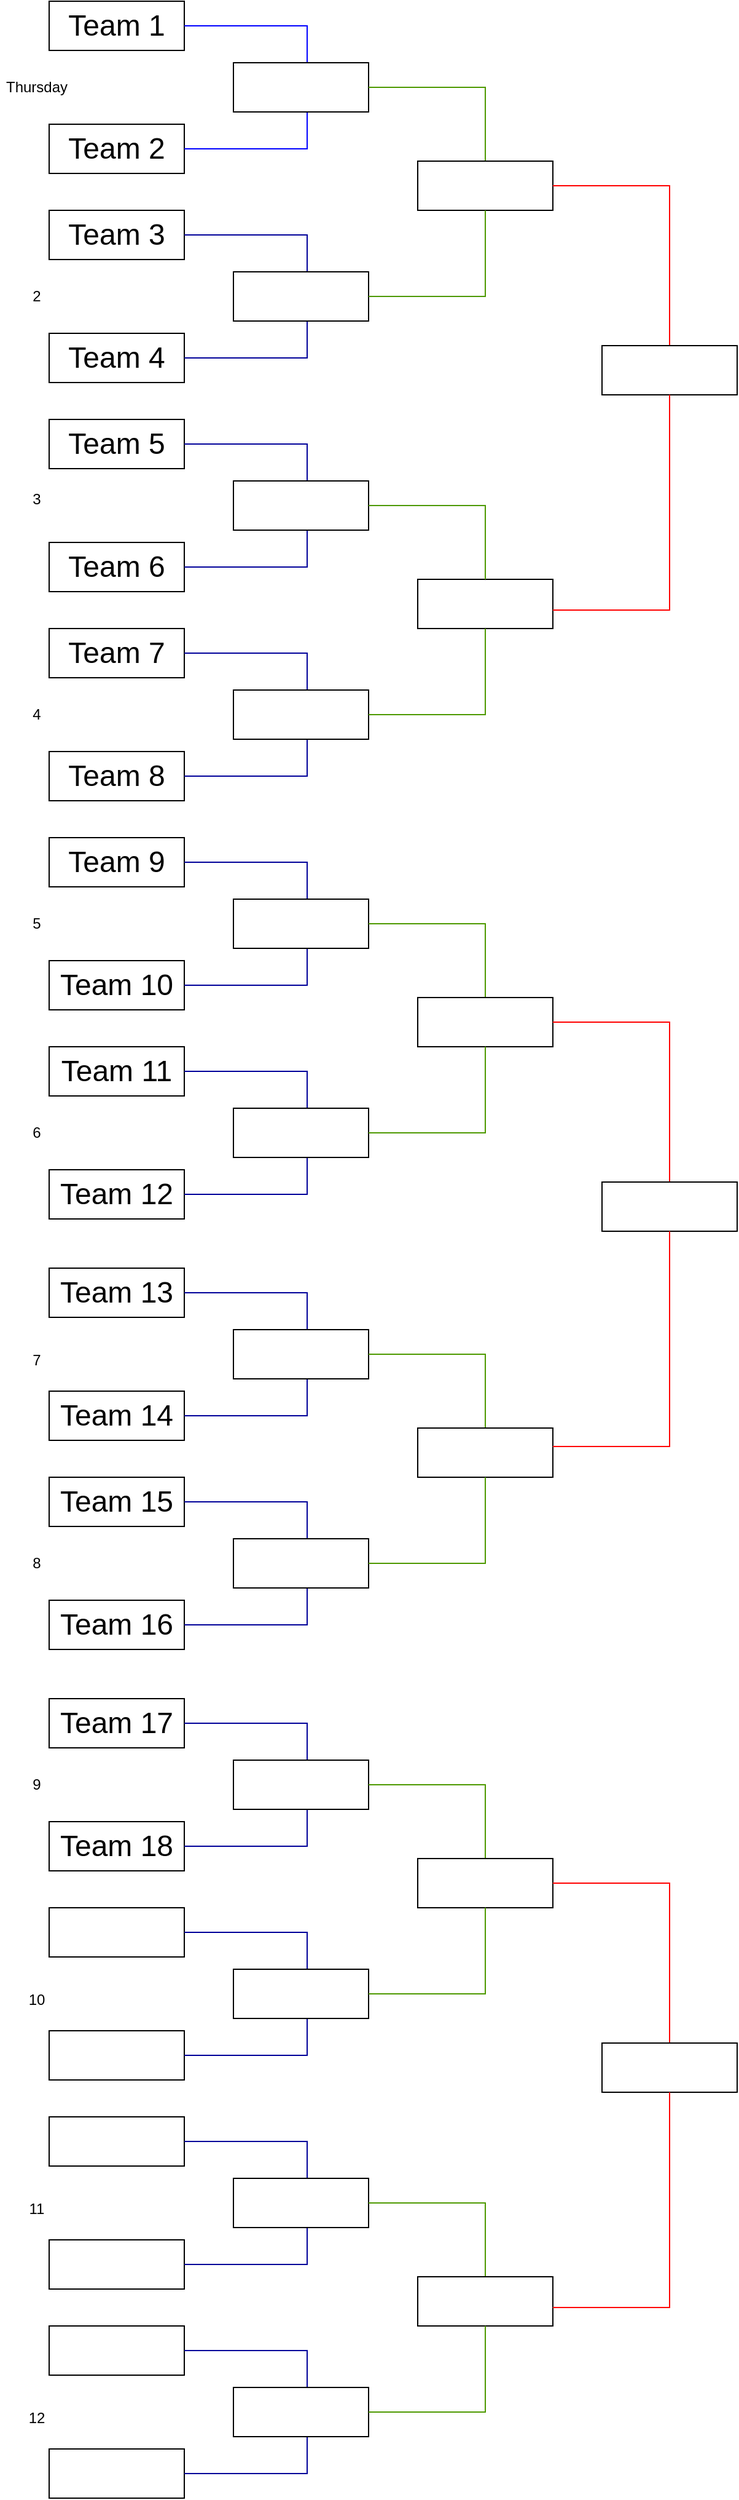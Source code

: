<mxfile version="26.0.14">
  <diagram name="Page-1" id="8wgxy9TzFDl7dWRC7cgr">
    <mxGraphModel dx="2560" dy="1858" grid="1" gridSize="10" guides="1" tooltips="1" connect="1" arrows="1" fold="1" page="1" pageScale="1" pageWidth="850" pageHeight="1100" math="0" shadow="0">
      <root>
        <mxCell id="0" />
        <mxCell id="1" parent="0" />
        <mxCell id="CkMFdOmKAKPlQsbWJ-E4-1" value="&lt;span style=&quot;font-size: 24px;&quot;&gt;Team 5&lt;/span&gt;" style="rounded=0;whiteSpace=wrap;html=1;" parent="1" vertex="1">
          <mxGeometry x="-260" y="-100" width="110" height="40" as="geometry" />
        </mxCell>
        <mxCell id="CkMFdOmKAKPlQsbWJ-E4-3" value="&lt;span style=&quot;font-size: 24px;&quot;&gt;Team 6&lt;/span&gt;" style="rounded=0;whiteSpace=wrap;html=1;" parent="1" vertex="1">
          <mxGeometry x="-260" width="110" height="40" as="geometry" />
        </mxCell>
        <mxCell id="CkMFdOmKAKPlQsbWJ-E4-8" value="" style="endArrow=none;html=1;rounded=0;strokeColor=light-dark(#000099,#FFFFFF);" parent="1" edge="1">
          <mxGeometry width="50" height="50" relative="1" as="geometry">
            <mxPoint x="-150" y="-80" as="sourcePoint" />
            <mxPoint x="-50" y="-40" as="targetPoint" />
            <Array as="points">
              <mxPoint x="-50" y="-80" />
            </Array>
          </mxGeometry>
        </mxCell>
        <mxCell id="CkMFdOmKAKPlQsbWJ-E4-9" value="" style="endArrow=none;html=1;rounded=0;strokeColor=light-dark(#000099,#FFFFFF);" parent="1" edge="1">
          <mxGeometry width="50" height="50" relative="1" as="geometry">
            <mxPoint x="-150" y="20" as="sourcePoint" />
            <mxPoint x="-50" y="-10" as="targetPoint" />
            <Array as="points">
              <mxPoint x="-50" y="20" />
            </Array>
          </mxGeometry>
        </mxCell>
        <mxCell id="CkMFdOmKAKPlQsbWJ-E4-10" value="" style="rounded=0;whiteSpace=wrap;html=1;" parent="1" vertex="1">
          <mxGeometry x="-110" y="-50" width="110" height="40" as="geometry" />
        </mxCell>
        <mxCell id="CkMFdOmKAKPlQsbWJ-E4-11" value="&lt;span style=&quot;font-size: 24px;&quot;&gt;Team 7&lt;/span&gt;" style="rounded=0;whiteSpace=wrap;html=1;" parent="1" vertex="1">
          <mxGeometry x="-260" y="70" width="110" height="40" as="geometry" />
        </mxCell>
        <mxCell id="CkMFdOmKAKPlQsbWJ-E4-12" value="&lt;span style=&quot;font-size: 24px;&quot;&gt;Team 8&lt;/span&gt;" style="rounded=0;whiteSpace=wrap;html=1;" parent="1" vertex="1">
          <mxGeometry x="-260" y="170" width="110" height="40" as="geometry" />
        </mxCell>
        <mxCell id="CkMFdOmKAKPlQsbWJ-E4-13" value="" style="endArrow=none;html=1;rounded=0;strokeColor=light-dark(#000099,#FFFFFF);" parent="1" edge="1">
          <mxGeometry width="50" height="50" relative="1" as="geometry">
            <mxPoint x="-150" y="90" as="sourcePoint" />
            <mxPoint x="-50" y="130" as="targetPoint" />
            <Array as="points">
              <mxPoint x="-50" y="90" />
            </Array>
          </mxGeometry>
        </mxCell>
        <mxCell id="CkMFdOmKAKPlQsbWJ-E4-14" value="" style="endArrow=none;html=1;rounded=0;strokeColor=light-dark(#000099,#FFFFFF);" parent="1" edge="1">
          <mxGeometry width="50" height="50" relative="1" as="geometry">
            <mxPoint x="-150" y="190" as="sourcePoint" />
            <mxPoint x="-50" y="160" as="targetPoint" />
            <Array as="points">
              <mxPoint x="-50" y="190" />
            </Array>
          </mxGeometry>
        </mxCell>
        <mxCell id="CkMFdOmKAKPlQsbWJ-E4-15" value="" style="rounded=0;whiteSpace=wrap;html=1;" parent="1" vertex="1">
          <mxGeometry x="-110" y="120" width="110" height="40" as="geometry" />
        </mxCell>
        <mxCell id="CkMFdOmKAKPlQsbWJ-E4-16" value="&lt;span style=&quot;font-size: 24px;&quot;&gt;Team 9&lt;/span&gt;" style="rounded=0;whiteSpace=wrap;html=1;" parent="1" vertex="1">
          <mxGeometry x="-260" y="240" width="110" height="40" as="geometry" />
        </mxCell>
        <mxCell id="CkMFdOmKAKPlQsbWJ-E4-17" value="&lt;span style=&quot;font-size: 24px;&quot;&gt;Team 10&lt;/span&gt;" style="rounded=0;whiteSpace=wrap;html=1;" parent="1" vertex="1">
          <mxGeometry x="-260" y="340" width="110" height="40" as="geometry" />
        </mxCell>
        <mxCell id="CkMFdOmKAKPlQsbWJ-E4-18" value="" style="endArrow=none;html=1;rounded=0;strokeColor=light-dark(#000099,#FFFFFF);" parent="1" edge="1">
          <mxGeometry width="50" height="50" relative="1" as="geometry">
            <mxPoint x="-150" y="260" as="sourcePoint" />
            <mxPoint x="-50" y="300" as="targetPoint" />
            <Array as="points">
              <mxPoint x="-50" y="260" />
            </Array>
          </mxGeometry>
        </mxCell>
        <mxCell id="CkMFdOmKAKPlQsbWJ-E4-19" value="" style="endArrow=none;html=1;rounded=0;strokeColor=light-dark(#000099,#FFFFFF);" parent="1" edge="1">
          <mxGeometry width="50" height="50" relative="1" as="geometry">
            <mxPoint x="-150" y="360" as="sourcePoint" />
            <mxPoint x="-50" y="330" as="targetPoint" />
            <Array as="points">
              <mxPoint x="-50" y="360" />
            </Array>
          </mxGeometry>
        </mxCell>
        <mxCell id="CkMFdOmKAKPlQsbWJ-E4-20" value="" style="rounded=0;whiteSpace=wrap;html=1;" parent="1" vertex="1">
          <mxGeometry x="-110" y="290" width="110" height="40" as="geometry" />
        </mxCell>
        <mxCell id="CkMFdOmKAKPlQsbWJ-E4-21" value="&lt;span style=&quot;font-size: 24px;&quot;&gt;Team 11&lt;/span&gt;" style="rounded=0;whiteSpace=wrap;html=1;" parent="1" vertex="1">
          <mxGeometry x="-260" y="410" width="110" height="40" as="geometry" />
        </mxCell>
        <mxCell id="CkMFdOmKAKPlQsbWJ-E4-22" value="&lt;span style=&quot;font-size: 24px;&quot;&gt;Team 12&lt;/span&gt;" style="rounded=0;whiteSpace=wrap;html=1;" parent="1" vertex="1">
          <mxGeometry x="-260" y="510" width="110" height="40" as="geometry" />
        </mxCell>
        <mxCell id="CkMFdOmKAKPlQsbWJ-E4-23" value="" style="endArrow=none;html=1;rounded=0;strokeColor=light-dark(#000099,#FFFFFF);" parent="1" edge="1">
          <mxGeometry width="50" height="50" relative="1" as="geometry">
            <mxPoint x="-150" y="430" as="sourcePoint" />
            <mxPoint x="-50" y="470" as="targetPoint" />
            <Array as="points">
              <mxPoint x="-50" y="430" />
            </Array>
          </mxGeometry>
        </mxCell>
        <mxCell id="CkMFdOmKAKPlQsbWJ-E4-24" value="" style="endArrow=none;html=1;rounded=0;strokeColor=light-dark(#000099,#FFFFFF);" parent="1" edge="1">
          <mxGeometry width="50" height="50" relative="1" as="geometry">
            <mxPoint x="-150" y="530" as="sourcePoint" />
            <mxPoint x="-50" y="500" as="targetPoint" />
            <Array as="points">
              <mxPoint x="-50" y="530" />
            </Array>
          </mxGeometry>
        </mxCell>
        <mxCell id="CkMFdOmKAKPlQsbWJ-E4-25" value="" style="rounded=0;whiteSpace=wrap;html=1;" parent="1" vertex="1">
          <mxGeometry x="-110" y="460" width="110" height="40" as="geometry" />
        </mxCell>
        <mxCell id="CkMFdOmKAKPlQsbWJ-E4-26" value="&lt;span style=&quot;font-size: 24px;&quot;&gt;Team 13&lt;/span&gt;" style="rounded=0;whiteSpace=wrap;html=1;" parent="1" vertex="1">
          <mxGeometry x="-260" y="590" width="110" height="40" as="geometry" />
        </mxCell>
        <mxCell id="CkMFdOmKAKPlQsbWJ-E4-27" value="&lt;span style=&quot;font-size: 24px;&quot;&gt;Team 14&lt;/span&gt;" style="rounded=0;whiteSpace=wrap;html=1;" parent="1" vertex="1">
          <mxGeometry x="-260" y="690" width="110" height="40" as="geometry" />
        </mxCell>
        <mxCell id="CkMFdOmKAKPlQsbWJ-E4-28" value="" style="endArrow=none;html=1;rounded=0;strokeColor=light-dark(#000099,#FFFFFF);" parent="1" edge="1">
          <mxGeometry width="50" height="50" relative="1" as="geometry">
            <mxPoint x="-150" y="610" as="sourcePoint" />
            <mxPoint x="-50" y="650" as="targetPoint" />
            <Array as="points">
              <mxPoint x="-50" y="610" />
            </Array>
          </mxGeometry>
        </mxCell>
        <mxCell id="CkMFdOmKAKPlQsbWJ-E4-29" value="" style="endArrow=none;html=1;rounded=0;strokeColor=light-dark(#000099,#FFFFFF);" parent="1" edge="1">
          <mxGeometry width="50" height="50" relative="1" as="geometry">
            <mxPoint x="-150" y="710" as="sourcePoint" />
            <mxPoint x="-50" y="680" as="targetPoint" />
            <Array as="points">
              <mxPoint x="-50" y="710" />
            </Array>
          </mxGeometry>
        </mxCell>
        <mxCell id="CkMFdOmKAKPlQsbWJ-E4-30" value="" style="rounded=0;whiteSpace=wrap;html=1;" parent="1" vertex="1">
          <mxGeometry x="-110" y="640" width="110" height="40" as="geometry" />
        </mxCell>
        <mxCell id="CkMFdOmKAKPlQsbWJ-E4-36" value="&lt;span style=&quot;font-size: 24px;&quot;&gt;Team 15&lt;/span&gt;" style="rounded=0;whiteSpace=wrap;html=1;" parent="1" vertex="1">
          <mxGeometry x="-260" y="760" width="110" height="40" as="geometry" />
        </mxCell>
        <mxCell id="CkMFdOmKAKPlQsbWJ-E4-37" value="&lt;span style=&quot;font-size: 24px;&quot;&gt;Team 16&lt;/span&gt;" style="rounded=0;whiteSpace=wrap;html=1;" parent="1" vertex="1">
          <mxGeometry x="-260" y="860" width="110" height="40" as="geometry" />
        </mxCell>
        <mxCell id="CkMFdOmKAKPlQsbWJ-E4-38" value="" style="endArrow=none;html=1;rounded=0;strokeColor=light-dark(#000099,#FFFFFF);" parent="1" edge="1">
          <mxGeometry width="50" height="50" relative="1" as="geometry">
            <mxPoint x="-150" y="780" as="sourcePoint" />
            <mxPoint x="-50" y="820" as="targetPoint" />
            <Array as="points">
              <mxPoint x="-50" y="780" />
            </Array>
          </mxGeometry>
        </mxCell>
        <mxCell id="CkMFdOmKAKPlQsbWJ-E4-39" value="" style="endArrow=none;html=1;rounded=0;strokeColor=light-dark(#000099,#FFFFFF);" parent="1" edge="1">
          <mxGeometry width="50" height="50" relative="1" as="geometry">
            <mxPoint x="-150" y="880" as="sourcePoint" />
            <mxPoint x="-50" y="850" as="targetPoint" />
            <Array as="points">
              <mxPoint x="-50" y="880" />
            </Array>
          </mxGeometry>
        </mxCell>
        <mxCell id="CkMFdOmKAKPlQsbWJ-E4-40" value="" style="rounded=0;whiteSpace=wrap;html=1;" parent="1" vertex="1">
          <mxGeometry x="-110" y="810" width="110" height="40" as="geometry" />
        </mxCell>
        <mxCell id="CkMFdOmKAKPlQsbWJ-E4-41" value="&lt;span style=&quot;font-size: 24px;&quot;&gt;Team 17&lt;/span&gt;" style="rounded=0;whiteSpace=wrap;html=1;" parent="1" vertex="1">
          <mxGeometry x="-260" y="940" width="110" height="40" as="geometry" />
        </mxCell>
        <mxCell id="CkMFdOmKAKPlQsbWJ-E4-42" value="&lt;span style=&quot;font-size: 24px;&quot;&gt;Team 18&lt;/span&gt;" style="rounded=0;whiteSpace=wrap;html=1;" parent="1" vertex="1">
          <mxGeometry x="-260" y="1040" width="110" height="40" as="geometry" />
        </mxCell>
        <mxCell id="CkMFdOmKAKPlQsbWJ-E4-43" value="" style="endArrow=none;html=1;rounded=0;strokeColor=light-dark(#000099,#FFFFFF);" parent="1" edge="1">
          <mxGeometry width="50" height="50" relative="1" as="geometry">
            <mxPoint x="-150" y="960" as="sourcePoint" />
            <mxPoint x="-50" y="1000" as="targetPoint" />
            <Array as="points">
              <mxPoint x="-50" y="960" />
            </Array>
          </mxGeometry>
        </mxCell>
        <mxCell id="CkMFdOmKAKPlQsbWJ-E4-44" value="" style="endArrow=none;html=1;rounded=0;strokeColor=light-dark(#000099,#FFFFFF);" parent="1" edge="1">
          <mxGeometry width="50" height="50" relative="1" as="geometry">
            <mxPoint x="-150" y="1060" as="sourcePoint" />
            <mxPoint x="-50" y="1030" as="targetPoint" />
            <Array as="points">
              <mxPoint x="-50" y="1060" />
            </Array>
          </mxGeometry>
        </mxCell>
        <mxCell id="CkMFdOmKAKPlQsbWJ-E4-45" value="" style="rounded=0;whiteSpace=wrap;html=1;" parent="1" vertex="1">
          <mxGeometry x="-110" y="990" width="110" height="40" as="geometry" />
        </mxCell>
        <mxCell id="CkMFdOmKAKPlQsbWJ-E4-46" value="" style="rounded=0;whiteSpace=wrap;html=1;" parent="1" vertex="1">
          <mxGeometry x="-260" y="1110" width="110" height="40" as="geometry" />
        </mxCell>
        <mxCell id="CkMFdOmKAKPlQsbWJ-E4-47" value="" style="rounded=0;whiteSpace=wrap;html=1;" parent="1" vertex="1">
          <mxGeometry x="-260" y="1210" width="110" height="40" as="geometry" />
        </mxCell>
        <mxCell id="CkMFdOmKAKPlQsbWJ-E4-48" value="" style="endArrow=none;html=1;rounded=0;strokeColor=light-dark(#000099,#FFFFFF);" parent="1" edge="1">
          <mxGeometry width="50" height="50" relative="1" as="geometry">
            <mxPoint x="-150" y="1130" as="sourcePoint" />
            <mxPoint x="-50" y="1170" as="targetPoint" />
            <Array as="points">
              <mxPoint x="-50" y="1130" />
            </Array>
          </mxGeometry>
        </mxCell>
        <mxCell id="CkMFdOmKAKPlQsbWJ-E4-49" value="" style="endArrow=none;html=1;rounded=0;strokeColor=light-dark(#000099,#FFFFFF);" parent="1" edge="1">
          <mxGeometry width="50" height="50" relative="1" as="geometry">
            <mxPoint x="-150" y="1230" as="sourcePoint" />
            <mxPoint x="-50" y="1200" as="targetPoint" />
            <Array as="points">
              <mxPoint x="-50" y="1230" />
            </Array>
          </mxGeometry>
        </mxCell>
        <mxCell id="CkMFdOmKAKPlQsbWJ-E4-50" value="" style="rounded=0;whiteSpace=wrap;html=1;" parent="1" vertex="1">
          <mxGeometry x="-110" y="1160" width="110" height="40" as="geometry" />
        </mxCell>
        <mxCell id="CkMFdOmKAKPlQsbWJ-E4-51" value="" style="rounded=0;whiteSpace=wrap;html=1;" parent="1" vertex="1">
          <mxGeometry x="-260" y="1280" width="110" height="40" as="geometry" />
        </mxCell>
        <mxCell id="CkMFdOmKAKPlQsbWJ-E4-52" value="" style="rounded=0;whiteSpace=wrap;html=1;" parent="1" vertex="1">
          <mxGeometry x="-260" y="1380" width="110" height="40" as="geometry" />
        </mxCell>
        <mxCell id="CkMFdOmKAKPlQsbWJ-E4-53" value="" style="endArrow=none;html=1;rounded=0;strokeColor=light-dark(#000099,#FFFFFF);" parent="1" edge="1">
          <mxGeometry width="50" height="50" relative="1" as="geometry">
            <mxPoint x="-150" y="1300" as="sourcePoint" />
            <mxPoint x="-50" y="1340" as="targetPoint" />
            <Array as="points">
              <mxPoint x="-50" y="1300" />
            </Array>
          </mxGeometry>
        </mxCell>
        <mxCell id="CkMFdOmKAKPlQsbWJ-E4-54" value="" style="endArrow=none;html=1;rounded=0;strokeColor=light-dark(#000099,#FFFFFF);" parent="1" edge="1">
          <mxGeometry width="50" height="50" relative="1" as="geometry">
            <mxPoint x="-150" y="1400" as="sourcePoint" />
            <mxPoint x="-50" y="1370" as="targetPoint" />
            <Array as="points">
              <mxPoint x="-50" y="1400" />
            </Array>
          </mxGeometry>
        </mxCell>
        <mxCell id="CkMFdOmKAKPlQsbWJ-E4-55" value="" style="rounded=0;whiteSpace=wrap;html=1;" parent="1" vertex="1">
          <mxGeometry x="-110" y="1330" width="110" height="40" as="geometry" />
        </mxCell>
        <mxCell id="CkMFdOmKAKPlQsbWJ-E4-56" value="" style="rounded=0;whiteSpace=wrap;html=1;" parent="1" vertex="1">
          <mxGeometry x="-260" y="1450" width="110" height="40" as="geometry" />
        </mxCell>
        <mxCell id="CkMFdOmKAKPlQsbWJ-E4-57" value="" style="rounded=0;whiteSpace=wrap;html=1;" parent="1" vertex="1">
          <mxGeometry x="-260" y="1550" width="110" height="40" as="geometry" />
        </mxCell>
        <mxCell id="CkMFdOmKAKPlQsbWJ-E4-58" value="" style="endArrow=none;html=1;rounded=0;strokeColor=light-dark(#000099,#FFFFFF);" parent="1" edge="1">
          <mxGeometry width="50" height="50" relative="1" as="geometry">
            <mxPoint x="-150" y="1470" as="sourcePoint" />
            <mxPoint x="-50" y="1510" as="targetPoint" />
            <Array as="points">
              <mxPoint x="-50" y="1470" />
            </Array>
          </mxGeometry>
        </mxCell>
        <mxCell id="CkMFdOmKAKPlQsbWJ-E4-59" value="" style="endArrow=none;html=1;rounded=0;strokeColor=light-dark(#000099,#FFFFFF);" parent="1" edge="1">
          <mxGeometry width="50" height="50" relative="1" as="geometry">
            <mxPoint x="-150" y="1570" as="sourcePoint" />
            <mxPoint x="-50" y="1540" as="targetPoint" />
            <Array as="points">
              <mxPoint x="-50" y="1570" />
            </Array>
          </mxGeometry>
        </mxCell>
        <mxCell id="CkMFdOmKAKPlQsbWJ-E4-60" value="" style="rounded=0;whiteSpace=wrap;html=1;" parent="1" vertex="1">
          <mxGeometry x="-110" y="1500" width="110" height="40" as="geometry" />
        </mxCell>
        <mxCell id="CkMFdOmKAKPlQsbWJ-E4-61" value="&lt;span style=&quot;font-size: 24px;&quot;&gt;Team 3&lt;/span&gt;" style="rounded=0;whiteSpace=wrap;html=1;" parent="1" vertex="1">
          <mxGeometry x="-260" y="-270" width="110" height="40" as="geometry" />
        </mxCell>
        <mxCell id="CkMFdOmKAKPlQsbWJ-E4-62" value="&lt;span style=&quot;font-size: 24px;&quot;&gt;Team 4&lt;/span&gt;" style="rounded=0;whiteSpace=wrap;html=1;" parent="1" vertex="1">
          <mxGeometry x="-260" y="-170" width="110" height="40" as="geometry" />
        </mxCell>
        <mxCell id="CkMFdOmKAKPlQsbWJ-E4-63" value="" style="endArrow=none;html=1;rounded=0;strokeColor=light-dark(#000099,#FFFFFF);" parent="1" edge="1">
          <mxGeometry width="50" height="50" relative="1" as="geometry">
            <mxPoint x="-150" y="-250" as="sourcePoint" />
            <mxPoint x="-50" y="-210" as="targetPoint" />
            <Array as="points">
              <mxPoint x="-50" y="-250" />
            </Array>
          </mxGeometry>
        </mxCell>
        <mxCell id="CkMFdOmKAKPlQsbWJ-E4-64" value="" style="endArrow=none;html=1;rounded=0;strokeColor=light-dark(#000099,#FFFFFF);" parent="1" edge="1">
          <mxGeometry width="50" height="50" relative="1" as="geometry">
            <mxPoint x="-150" y="-150" as="sourcePoint" />
            <mxPoint x="-50" y="-180" as="targetPoint" />
            <Array as="points">
              <mxPoint x="-50" y="-150" />
            </Array>
          </mxGeometry>
        </mxCell>
        <mxCell id="CkMFdOmKAKPlQsbWJ-E4-65" value="" style="rounded=0;whiteSpace=wrap;html=1;" parent="1" vertex="1">
          <mxGeometry x="-110" y="-220" width="110" height="40" as="geometry" />
        </mxCell>
        <mxCell id="CkMFdOmKAKPlQsbWJ-E4-66" value="&lt;font style=&quot;font-size: 24px;&quot;&gt;Team 1&lt;/font&gt;" style="rounded=0;whiteSpace=wrap;html=1;" parent="1" vertex="1">
          <mxGeometry x="-260" y="-440" width="110" height="40" as="geometry" />
        </mxCell>
        <mxCell id="CkMFdOmKAKPlQsbWJ-E4-67" value="&lt;span style=&quot;font-size: 24px;&quot;&gt;Team 2&lt;/span&gt;" style="rounded=0;whiteSpace=wrap;html=1;" parent="1" vertex="1">
          <mxGeometry x="-260" y="-340" width="110" height="40" as="geometry" />
        </mxCell>
        <mxCell id="CkMFdOmKAKPlQsbWJ-E4-68" value="" style="endArrow=none;html=1;rounded=0;strokeColor=light-dark(#0000FF,#FFFFFF);" parent="1" edge="1">
          <mxGeometry width="50" height="50" relative="1" as="geometry">
            <mxPoint x="-150" y="-420" as="sourcePoint" />
            <mxPoint x="-50" y="-380" as="targetPoint" />
            <Array as="points">
              <mxPoint x="-50" y="-420" />
            </Array>
          </mxGeometry>
        </mxCell>
        <mxCell id="CkMFdOmKAKPlQsbWJ-E4-69" value="" style="endArrow=none;html=1;rounded=0;strokeColor=light-dark(#0000FF,#FFFFFF);" parent="1" edge="1">
          <mxGeometry width="50" height="50" relative="1" as="geometry">
            <mxPoint x="-150" y="-320" as="sourcePoint" />
            <mxPoint x="-50" y="-350" as="targetPoint" />
            <Array as="points">
              <mxPoint x="-50" y="-320" />
            </Array>
          </mxGeometry>
        </mxCell>
        <mxCell id="CkMFdOmKAKPlQsbWJ-E4-70" value="" style="rounded=0;whiteSpace=wrap;html=1;" parent="1" vertex="1">
          <mxGeometry x="-110" y="-390" width="110" height="40" as="geometry" />
        </mxCell>
        <mxCell id="CkMFdOmKAKPlQsbWJ-E4-131" value="" style="endArrow=none;html=1;rounded=0;entryX=0.5;entryY=0;entryDx=0;entryDy=0;strokeColor=light-dark(#4D9900,#FFFFFF);" parent="1" target="CkMFdOmKAKPlQsbWJ-E4-133" edge="1">
          <mxGeometry width="50" height="50" relative="1" as="geometry">
            <mxPoint y="-370" as="sourcePoint" />
            <mxPoint x="99" y="-305" as="targetPoint" />
            <Array as="points">
              <mxPoint x="95" y="-370" />
            </Array>
          </mxGeometry>
        </mxCell>
        <mxCell id="CkMFdOmKAKPlQsbWJ-E4-133" value="" style="rounded=0;whiteSpace=wrap;html=1;" parent="1" vertex="1">
          <mxGeometry x="40" y="-310" width="110" height="40" as="geometry" />
        </mxCell>
        <mxCell id="CkMFdOmKAKPlQsbWJ-E4-134" value="" style="endArrow=none;html=1;rounded=0;strokeColor=light-dark(#4D9900,#FFFFFF);" parent="1" target="CkMFdOmKAKPlQsbWJ-E4-133" edge="1">
          <mxGeometry width="50" height="50" relative="1" as="geometry">
            <mxPoint y="-200" as="sourcePoint" />
            <mxPoint x="95" y="-140" as="targetPoint" />
            <Array as="points">
              <mxPoint x="95" y="-200" />
            </Array>
          </mxGeometry>
        </mxCell>
        <mxCell id="CkMFdOmKAKPlQsbWJ-E4-136" value="" style="rounded=0;whiteSpace=wrap;html=1;" parent="1" vertex="1">
          <mxGeometry x="40" y="30" width="110" height="40" as="geometry" />
        </mxCell>
        <mxCell id="CkMFdOmKAKPlQsbWJ-E4-137" value="" style="endArrow=none;html=1;rounded=0;entryX=0.5;entryY=0;entryDx=0;entryDy=0;strokeColor=light-dark(#4D9900,#FFFFFF);" parent="1" edge="1">
          <mxGeometry width="50" height="50" relative="1" as="geometry">
            <mxPoint y="-30" as="sourcePoint" />
            <mxPoint x="95" y="30" as="targetPoint" />
            <Array as="points">
              <mxPoint x="95" y="-30" />
            </Array>
          </mxGeometry>
        </mxCell>
        <mxCell id="CkMFdOmKAKPlQsbWJ-E4-138" value="" style="endArrow=none;html=1;rounded=0;strokeColor=light-dark(#4D9900,#FFFFFF);" parent="1" edge="1">
          <mxGeometry width="50" height="50" relative="1" as="geometry">
            <mxPoint y="140" as="sourcePoint" />
            <mxPoint x="95" y="70" as="targetPoint" />
            <Array as="points">
              <mxPoint x="95" y="140" />
            </Array>
          </mxGeometry>
        </mxCell>
        <mxCell id="CkMFdOmKAKPlQsbWJ-E4-139" value="" style="endArrow=none;html=1;rounded=0;entryX=0.5;entryY=0;entryDx=0;entryDy=0;strokeColor=light-dark(#4D9900,#FFFFFF);" parent="1" target="CkMFdOmKAKPlQsbWJ-E4-140" edge="1">
          <mxGeometry width="50" height="50" relative="1" as="geometry">
            <mxPoint y="310" as="sourcePoint" />
            <mxPoint x="99" y="375" as="targetPoint" />
            <Array as="points">
              <mxPoint x="95" y="310" />
            </Array>
          </mxGeometry>
        </mxCell>
        <mxCell id="CkMFdOmKAKPlQsbWJ-E4-140" value="" style="rounded=0;whiteSpace=wrap;html=1;" parent="1" vertex="1">
          <mxGeometry x="40" y="370" width="110" height="40" as="geometry" />
        </mxCell>
        <mxCell id="CkMFdOmKAKPlQsbWJ-E4-141" value="" style="endArrow=none;html=1;rounded=0;strokeColor=light-dark(#4D9900,#FFFFFF);" parent="1" target="CkMFdOmKAKPlQsbWJ-E4-140" edge="1">
          <mxGeometry width="50" height="50" relative="1" as="geometry">
            <mxPoint y="480" as="sourcePoint" />
            <mxPoint x="95" y="540" as="targetPoint" />
            <Array as="points">
              <mxPoint x="95" y="480" />
            </Array>
          </mxGeometry>
        </mxCell>
        <mxCell id="CkMFdOmKAKPlQsbWJ-E4-142" value="" style="endArrow=none;html=1;rounded=0;entryX=0.5;entryY=0;entryDx=0;entryDy=0;strokeColor=light-dark(#4D9900,#FFFFFF);" parent="1" target="CkMFdOmKAKPlQsbWJ-E4-143" edge="1">
          <mxGeometry width="50" height="50" relative="1" as="geometry">
            <mxPoint y="660" as="sourcePoint" />
            <mxPoint x="99" y="725" as="targetPoint" />
            <Array as="points">
              <mxPoint x="95" y="660" />
            </Array>
          </mxGeometry>
        </mxCell>
        <mxCell id="CkMFdOmKAKPlQsbWJ-E4-143" value="" style="rounded=0;whiteSpace=wrap;html=1;" parent="1" vertex="1">
          <mxGeometry x="40" y="720" width="110" height="40" as="geometry" />
        </mxCell>
        <mxCell id="CkMFdOmKAKPlQsbWJ-E4-144" value="" style="endArrow=none;html=1;rounded=0;strokeColor=light-dark(#4D9900,#FFFFFF);" parent="1" target="CkMFdOmKAKPlQsbWJ-E4-143" edge="1">
          <mxGeometry width="50" height="50" relative="1" as="geometry">
            <mxPoint y="830" as="sourcePoint" />
            <mxPoint x="95" y="890" as="targetPoint" />
            <Array as="points">
              <mxPoint x="95" y="830" />
            </Array>
          </mxGeometry>
        </mxCell>
        <mxCell id="CkMFdOmKAKPlQsbWJ-E4-145" value="" style="endArrow=none;html=1;rounded=0;entryX=0.5;entryY=0;entryDx=0;entryDy=0;strokeColor=light-dark(#4D9900,#FFFFFF);" parent="1" target="CkMFdOmKAKPlQsbWJ-E4-146" edge="1">
          <mxGeometry width="50" height="50" relative="1" as="geometry">
            <mxPoint y="1010" as="sourcePoint" />
            <mxPoint x="99" y="1075" as="targetPoint" />
            <Array as="points">
              <mxPoint x="95" y="1010" />
            </Array>
          </mxGeometry>
        </mxCell>
        <mxCell id="CkMFdOmKAKPlQsbWJ-E4-146" value="" style="rounded=0;whiteSpace=wrap;html=1;" parent="1" vertex="1">
          <mxGeometry x="40" y="1070" width="110" height="40" as="geometry" />
        </mxCell>
        <mxCell id="CkMFdOmKAKPlQsbWJ-E4-147" value="" style="endArrow=none;html=1;rounded=0;strokeColor=light-dark(#4D9900,#FFFFFF);" parent="1" target="CkMFdOmKAKPlQsbWJ-E4-146" edge="1">
          <mxGeometry width="50" height="50" relative="1" as="geometry">
            <mxPoint y="1180" as="sourcePoint" />
            <mxPoint x="95" y="1240" as="targetPoint" />
            <Array as="points">
              <mxPoint x="95" y="1180" />
            </Array>
          </mxGeometry>
        </mxCell>
        <mxCell id="CkMFdOmKAKPlQsbWJ-E4-148" value="" style="endArrow=none;html=1;rounded=0;entryX=0.5;entryY=0;entryDx=0;entryDy=0;strokeColor=light-dark(#4D9900,#FFFFFF);" parent="1" target="CkMFdOmKAKPlQsbWJ-E4-149" edge="1">
          <mxGeometry width="50" height="50" relative="1" as="geometry">
            <mxPoint y="1350" as="sourcePoint" />
            <mxPoint x="99" y="1415" as="targetPoint" />
            <Array as="points">
              <mxPoint x="95" y="1350" />
            </Array>
          </mxGeometry>
        </mxCell>
        <mxCell id="CkMFdOmKAKPlQsbWJ-E4-149" value="" style="rounded=0;whiteSpace=wrap;html=1;" parent="1" vertex="1">
          <mxGeometry x="40" y="1410" width="110" height="40" as="geometry" />
        </mxCell>
        <mxCell id="CkMFdOmKAKPlQsbWJ-E4-150" value="" style="endArrow=none;html=1;rounded=0;strokeColor=light-dark(#4D9900,#FFFFFF);" parent="1" target="CkMFdOmKAKPlQsbWJ-E4-149" edge="1">
          <mxGeometry width="50" height="50" relative="1" as="geometry">
            <mxPoint y="1520" as="sourcePoint" />
            <mxPoint x="95" y="1580" as="targetPoint" />
            <Array as="points">
              <mxPoint x="95" y="1520" />
            </Array>
          </mxGeometry>
        </mxCell>
        <mxCell id="CkMFdOmKAKPlQsbWJ-E4-151" value="" style="endArrow=none;html=1;rounded=0;entryX=0.5;entryY=0;entryDx=0;entryDy=0;strokeColor=light-dark(#FF0000,#FFFFFF);" parent="1" target="CkMFdOmKAKPlQsbWJ-E4-152" edge="1">
          <mxGeometry width="50" height="50" relative="1" as="geometry">
            <mxPoint x="150" y="-290" as="sourcePoint" />
            <mxPoint x="245" y="-230" as="targetPoint" />
            <Array as="points">
              <mxPoint x="245" y="-290" />
            </Array>
          </mxGeometry>
        </mxCell>
        <mxCell id="CkMFdOmKAKPlQsbWJ-E4-152" value="" style="rounded=0;whiteSpace=wrap;html=1;" parent="1" vertex="1">
          <mxGeometry x="190" y="-160" width="110" height="40" as="geometry" />
        </mxCell>
        <mxCell id="CkMFdOmKAKPlQsbWJ-E4-153" value="" style="endArrow=none;html=1;rounded=0;strokeColor=light-dark(#FF0000,#FFFFFF);entryX=0.5;entryY=1;entryDx=0;entryDy=0;" parent="1" target="CkMFdOmKAKPlQsbWJ-E4-152" edge="1">
          <mxGeometry width="50" height="50" relative="1" as="geometry">
            <mxPoint x="150" y="55" as="sourcePoint" />
            <mxPoint x="245" y="-15" as="targetPoint" />
            <Array as="points">
              <mxPoint x="245" y="55" />
            </Array>
          </mxGeometry>
        </mxCell>
        <mxCell id="CkMFdOmKAKPlQsbWJ-E4-154" value="" style="endArrow=none;html=1;rounded=0;entryX=0.5;entryY=0;entryDx=0;entryDy=0;strokeColor=light-dark(#FF0000,#FFFFFF);" parent="1" target="CkMFdOmKAKPlQsbWJ-E4-155" edge="1">
          <mxGeometry width="50" height="50" relative="1" as="geometry">
            <mxPoint x="150" y="390" as="sourcePoint" />
            <mxPoint x="245" y="450" as="targetPoint" />
            <Array as="points">
              <mxPoint x="245" y="390" />
            </Array>
          </mxGeometry>
        </mxCell>
        <mxCell id="CkMFdOmKAKPlQsbWJ-E4-155" value="" style="rounded=0;whiteSpace=wrap;html=1;" parent="1" vertex="1">
          <mxGeometry x="190" y="520" width="110" height="40" as="geometry" />
        </mxCell>
        <mxCell id="CkMFdOmKAKPlQsbWJ-E4-156" value="" style="endArrow=none;html=1;rounded=0;strokeColor=light-dark(#FF0000,#FFFFFF);entryX=0.5;entryY=1;entryDx=0;entryDy=0;" parent="1" target="CkMFdOmKAKPlQsbWJ-E4-155" edge="1">
          <mxGeometry width="50" height="50" relative="1" as="geometry">
            <mxPoint x="150" y="735" as="sourcePoint" />
            <mxPoint x="245" y="665" as="targetPoint" />
            <Array as="points">
              <mxPoint x="245" y="735" />
            </Array>
          </mxGeometry>
        </mxCell>
        <mxCell id="CkMFdOmKAKPlQsbWJ-E4-157" value="" style="endArrow=none;html=1;rounded=0;entryX=0.5;entryY=0;entryDx=0;entryDy=0;strokeColor=light-dark(#FF0000,#FFFFFF);" parent="1" target="CkMFdOmKAKPlQsbWJ-E4-158" edge="1">
          <mxGeometry width="50" height="50" relative="1" as="geometry">
            <mxPoint x="150" y="1090" as="sourcePoint" />
            <mxPoint x="245" y="1150" as="targetPoint" />
            <Array as="points">
              <mxPoint x="245" y="1090" />
            </Array>
          </mxGeometry>
        </mxCell>
        <mxCell id="CkMFdOmKAKPlQsbWJ-E4-158" value="" style="rounded=0;whiteSpace=wrap;html=1;" parent="1" vertex="1">
          <mxGeometry x="190" y="1220" width="110" height="40" as="geometry" />
        </mxCell>
        <mxCell id="CkMFdOmKAKPlQsbWJ-E4-159" value="" style="endArrow=none;html=1;rounded=0;strokeColor=light-dark(#FF0000,#FFFFFF);entryX=0.5;entryY=1;entryDx=0;entryDy=0;" parent="1" target="CkMFdOmKAKPlQsbWJ-E4-158" edge="1">
          <mxGeometry width="50" height="50" relative="1" as="geometry">
            <mxPoint x="150" y="1435" as="sourcePoint" />
            <mxPoint x="245" y="1365" as="targetPoint" />
            <Array as="points">
              <mxPoint x="245" y="1435" />
            </Array>
          </mxGeometry>
        </mxCell>
        <mxCell id="CkMFdOmKAKPlQsbWJ-E4-161" value="Thursday" style="text;html=1;align=center;verticalAlign=middle;whiteSpace=wrap;rounded=0;" parent="1" vertex="1">
          <mxGeometry x="-300" y="-385" width="60" height="30" as="geometry" />
        </mxCell>
        <mxCell id="CkMFdOmKAKPlQsbWJ-E4-162" value="2" style="text;html=1;align=center;verticalAlign=middle;whiteSpace=wrap;rounded=0;" parent="1" vertex="1">
          <mxGeometry x="-300" y="-215" width="60" height="30" as="geometry" />
        </mxCell>
        <mxCell id="CkMFdOmKAKPlQsbWJ-E4-163" value="3" style="text;html=1;align=center;verticalAlign=middle;whiteSpace=wrap;rounded=0;" parent="1" vertex="1">
          <mxGeometry x="-300" y="-50" width="60" height="30" as="geometry" />
        </mxCell>
        <mxCell id="CkMFdOmKAKPlQsbWJ-E4-164" value="4" style="text;html=1;align=center;verticalAlign=middle;whiteSpace=wrap;rounded=0;" parent="1" vertex="1">
          <mxGeometry x="-300" y="125" width="60" height="30" as="geometry" />
        </mxCell>
        <mxCell id="CkMFdOmKAKPlQsbWJ-E4-165" value="5" style="text;html=1;align=center;verticalAlign=middle;whiteSpace=wrap;rounded=0;" parent="1" vertex="1">
          <mxGeometry x="-300" y="295" width="60" height="30" as="geometry" />
        </mxCell>
        <mxCell id="CkMFdOmKAKPlQsbWJ-E4-166" value="6" style="text;html=1;align=center;verticalAlign=middle;whiteSpace=wrap;rounded=0;" parent="1" vertex="1">
          <mxGeometry x="-300" y="465" width="60" height="30" as="geometry" />
        </mxCell>
        <mxCell id="CkMFdOmKAKPlQsbWJ-E4-167" value="7" style="text;html=1;align=center;verticalAlign=middle;whiteSpace=wrap;rounded=0;" parent="1" vertex="1">
          <mxGeometry x="-300" y="650" width="60" height="30" as="geometry" />
        </mxCell>
        <mxCell id="CkMFdOmKAKPlQsbWJ-E4-168" value="8" style="text;html=1;align=center;verticalAlign=middle;whiteSpace=wrap;rounded=0;" parent="1" vertex="1">
          <mxGeometry x="-300" y="815" width="60" height="30" as="geometry" />
        </mxCell>
        <mxCell id="CkMFdOmKAKPlQsbWJ-E4-169" value="9" style="text;html=1;align=center;verticalAlign=middle;whiteSpace=wrap;rounded=0;" parent="1" vertex="1">
          <mxGeometry x="-300" y="995" width="60" height="30" as="geometry" />
        </mxCell>
        <mxCell id="CkMFdOmKAKPlQsbWJ-E4-170" value="10" style="text;html=1;align=center;verticalAlign=middle;whiteSpace=wrap;rounded=0;" parent="1" vertex="1">
          <mxGeometry x="-300" y="1170" width="60" height="30" as="geometry" />
        </mxCell>
        <mxCell id="CkMFdOmKAKPlQsbWJ-E4-171" value="11" style="text;html=1;align=center;verticalAlign=middle;whiteSpace=wrap;rounded=0;" parent="1" vertex="1">
          <mxGeometry x="-300" y="1340" width="60" height="30" as="geometry" />
        </mxCell>
        <mxCell id="CkMFdOmKAKPlQsbWJ-E4-172" value="12" style="text;html=1;align=center;verticalAlign=middle;whiteSpace=wrap;rounded=0;" parent="1" vertex="1">
          <mxGeometry x="-300" y="1510" width="60" height="30" as="geometry" />
        </mxCell>
      </root>
    </mxGraphModel>
  </diagram>
</mxfile>
